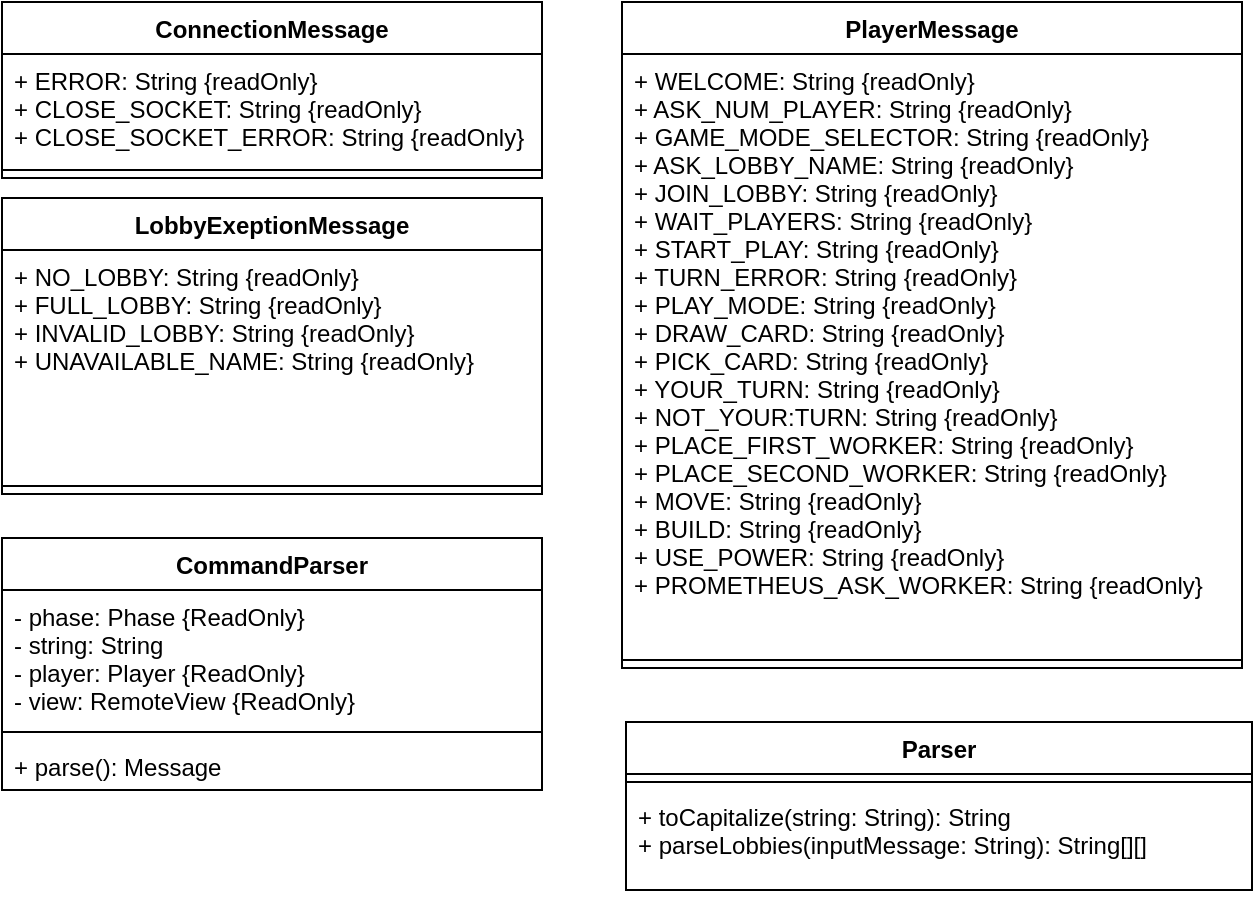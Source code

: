 <mxfile version="13.0.1" type="device"><diagram id="AgNfXWtntY6Ynaxj3YKn" name="Page-1"><mxGraphModel dx="583" dy="-491" grid="1" gridSize="10" guides="1" tooltips="1" connect="1" arrows="1" fold="1" page="1" pageScale="1" pageWidth="827" pageHeight="1169" math="0" shadow="0"><root><mxCell id="0"/><mxCell id="1" parent="0"/><mxCell id="v0fIdnlNA1lU98wnVj3x-2" value="ConnectionMessage" style="swimlane;fontStyle=1;align=center;verticalAlign=top;childLayout=stackLayout;horizontal=1;startSize=26;horizontalStack=0;resizeParent=1;resizeParentMax=0;resizeLast=0;collapsible=1;marginBottom=0;" vertex="1" parent="1"><mxGeometry x="110" y="2252" width="270" height="88" as="geometry"/></mxCell><mxCell id="v0fIdnlNA1lU98wnVj3x-3" value="+ ERROR: String {readOnly}&#10;+ CLOSE_SOCKET: String {readOnly}&#10;+ CLOSE_SOCKET_ERROR: String {readOnly}" style="text;strokeColor=none;fillColor=none;align=left;verticalAlign=top;spacingLeft=4;spacingRight=4;overflow=hidden;rotatable=0;points=[[0,0.5],[1,0.5]];portConstraint=eastwest;" vertex="1" parent="v0fIdnlNA1lU98wnVj3x-2"><mxGeometry y="26" width="270" height="54" as="geometry"/></mxCell><mxCell id="v0fIdnlNA1lU98wnVj3x-4" value="" style="line;strokeWidth=1;fillColor=none;align=left;verticalAlign=middle;spacingTop=-1;spacingLeft=3;spacingRight=3;rotatable=0;labelPosition=right;points=[];portConstraint=eastwest;" vertex="1" parent="v0fIdnlNA1lU98wnVj3x-2"><mxGeometry y="80" width="270" height="8" as="geometry"/></mxCell><mxCell id="v0fIdnlNA1lU98wnVj3x-5" value="LobbyExeptionMessage" style="swimlane;fontStyle=1;align=center;verticalAlign=top;childLayout=stackLayout;horizontal=1;startSize=26;horizontalStack=0;resizeParent=1;resizeParentMax=0;resizeLast=0;collapsible=1;marginBottom=0;" vertex="1" parent="1"><mxGeometry x="110" y="2350" width="270" height="148" as="geometry"/></mxCell><mxCell id="v0fIdnlNA1lU98wnVj3x-6" value="+ NO_LOBBY: String {readOnly}&#10;+ FULL_LOBBY: String {readOnly}&#10;+ INVALID_LOBBY: String {readOnly}&#10;+ UNAVAILABLE_NAME: String {readOnly}" style="text;strokeColor=none;fillColor=none;align=left;verticalAlign=top;spacingLeft=4;spacingRight=4;overflow=hidden;rotatable=0;points=[[0,0.5],[1,0.5]];portConstraint=eastwest;" vertex="1" parent="v0fIdnlNA1lU98wnVj3x-5"><mxGeometry y="26" width="270" height="114" as="geometry"/></mxCell><mxCell id="v0fIdnlNA1lU98wnVj3x-7" value="" style="line;strokeWidth=1;fillColor=none;align=left;verticalAlign=middle;spacingTop=-1;spacingLeft=3;spacingRight=3;rotatable=0;labelPosition=right;points=[];portConstraint=eastwest;" vertex="1" parent="v0fIdnlNA1lU98wnVj3x-5"><mxGeometry y="140" width="270" height="8" as="geometry"/></mxCell><mxCell id="v0fIdnlNA1lU98wnVj3x-8" value="PlayerMessage" style="swimlane;fontStyle=1;align=center;verticalAlign=top;childLayout=stackLayout;horizontal=1;startSize=26;horizontalStack=0;resizeParent=1;resizeParentMax=0;resizeLast=0;collapsible=1;marginBottom=0;" vertex="1" parent="1"><mxGeometry x="420" y="2252" width="310" height="333" as="geometry"/></mxCell><mxCell id="v0fIdnlNA1lU98wnVj3x-9" value="+ WELCOME: String {readOnly}&#10;+ ASK_NUM_PLAYER: String {readOnly}&#10;+ GAME_MODE_SELECTOR: String {readOnly}&#10;+ ASK_LOBBY_NAME: String {readOnly}&#10;+ JOIN_LOBBY: String {readOnly}&#10;+ WAIT_PLAYERS: String {readOnly}&#10;+ START_PLAY: String {readOnly}&#10;+ TURN_ERROR: String {readOnly}&#10;+ PLAY_MODE: String {readOnly}&#10;+ DRAW_CARD: String {readOnly}&#10;+ PICK_CARD: String {readOnly}&#10;+ YOUR_TURN: String {readOnly}&#10;+ NOT_YOUR:TURN: String {readOnly}&#10;+ PLACE_FIRST_WORKER: String {readOnly}&#10;+ PLACE_SECOND_WORKER: String {readOnly}&#10;+ MOVE: String {readOnly}&#10;+ BUILD: String {readOnly}&#10;+ USE_POWER: String {readOnly}&#10;+ PROMETHEUS_ASK_WORKER: String {readOnly}" style="text;strokeColor=none;fillColor=none;align=left;verticalAlign=top;spacingLeft=4;spacingRight=4;overflow=hidden;rotatable=0;points=[[0,0.5],[1,0.5]];portConstraint=eastwest;" vertex="1" parent="v0fIdnlNA1lU98wnVj3x-8"><mxGeometry y="26" width="310" height="299" as="geometry"/></mxCell><mxCell id="v0fIdnlNA1lU98wnVj3x-10" value="" style="line;strokeWidth=1;fillColor=none;align=left;verticalAlign=middle;spacingTop=-1;spacingLeft=3;spacingRight=3;rotatable=0;labelPosition=right;points=[];portConstraint=eastwest;" vertex="1" parent="v0fIdnlNA1lU98wnVj3x-8"><mxGeometry y="325" width="310" height="8" as="geometry"/></mxCell><mxCell id="v0fIdnlNA1lU98wnVj3x-11" value="CommandParser" style="swimlane;fontStyle=1;align=center;verticalAlign=top;childLayout=stackLayout;horizontal=1;startSize=26;horizontalStack=0;resizeParent=1;resizeParentMax=0;resizeLast=0;collapsible=1;marginBottom=0;" vertex="1" parent="1"><mxGeometry x="110" y="2520" width="270" height="126" as="geometry"/></mxCell><mxCell id="v0fIdnlNA1lU98wnVj3x-12" value="- phase: Phase {ReadOnly}&#10;- string: String&#10;- player: Player {ReadOnly}&#10;- view: RemoteView {ReadOnly}" style="text;strokeColor=none;fillColor=none;align=left;verticalAlign=top;spacingLeft=4;spacingRight=4;overflow=hidden;rotatable=0;points=[[0,0.5],[1,0.5]];portConstraint=eastwest;" vertex="1" parent="v0fIdnlNA1lU98wnVj3x-11"><mxGeometry y="26" width="270" height="67" as="geometry"/></mxCell><mxCell id="v0fIdnlNA1lU98wnVj3x-13" value="" style="line;strokeWidth=1;fillColor=none;align=left;verticalAlign=middle;spacingTop=-1;spacingLeft=3;spacingRight=3;rotatable=0;labelPosition=right;points=[];portConstraint=eastwest;" vertex="1" parent="v0fIdnlNA1lU98wnVj3x-11"><mxGeometry y="93" width="270" height="8" as="geometry"/></mxCell><mxCell id="v0fIdnlNA1lU98wnVj3x-14" value="+ parse(): Message" style="text;strokeColor=none;fillColor=none;align=left;verticalAlign=top;spacingLeft=4;spacingRight=4;overflow=hidden;rotatable=0;points=[[0,0.5],[1,0.5]];portConstraint=eastwest;" vertex="1" parent="v0fIdnlNA1lU98wnVj3x-11"><mxGeometry y="101" width="270" height="25" as="geometry"/></mxCell><mxCell id="v0fIdnlNA1lU98wnVj3x-15" value="Parser" style="swimlane;fontStyle=1;align=center;verticalAlign=top;childLayout=stackLayout;horizontal=1;startSize=26;horizontalStack=0;resizeParent=1;resizeParentMax=0;resizeLast=0;collapsible=1;marginBottom=0;" vertex="1" parent="1"><mxGeometry x="422" y="2612" width="313" height="84" as="geometry"/></mxCell><mxCell id="v0fIdnlNA1lU98wnVj3x-16" value="" style="line;strokeWidth=1;fillColor=none;align=left;verticalAlign=middle;spacingTop=-1;spacingLeft=3;spacingRight=3;rotatable=0;labelPosition=right;points=[];portConstraint=eastwest;" vertex="1" parent="v0fIdnlNA1lU98wnVj3x-15"><mxGeometry y="26" width="313" height="8" as="geometry"/></mxCell><mxCell id="v0fIdnlNA1lU98wnVj3x-17" value="+ toCapitalize(string: String): String&#10;+ parseLobbies(inputMessage: String): String[][]" style="text;strokeColor=none;fillColor=none;align=left;verticalAlign=top;spacingLeft=4;spacingRight=4;overflow=hidden;rotatable=0;points=[[0,0.5],[1,0.5]];portConstraint=eastwest;" vertex="1" parent="v0fIdnlNA1lU98wnVj3x-15"><mxGeometry y="34" width="313" height="50" as="geometry"/></mxCell></root></mxGraphModel></diagram></mxfile>